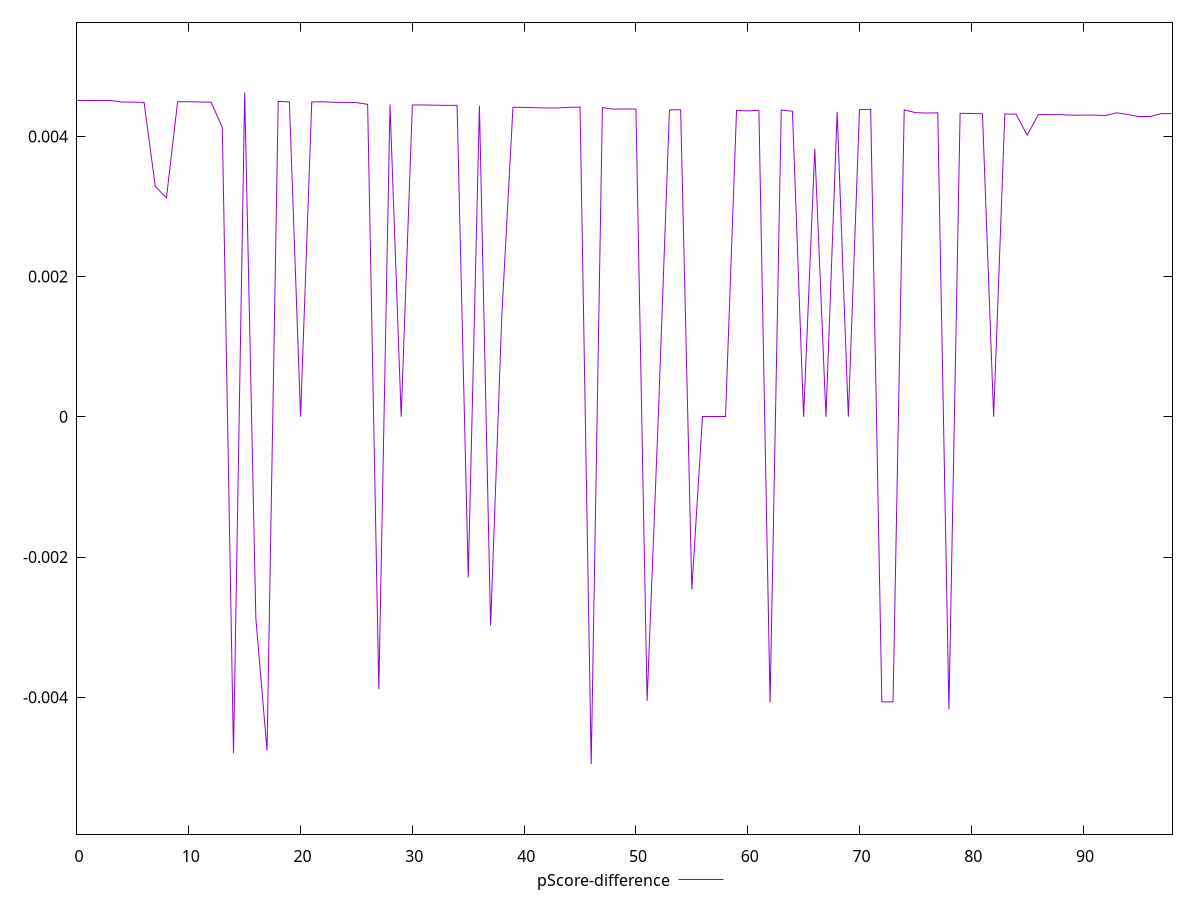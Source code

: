 reset

$pScoreDifference <<EOF
0 0.004513605938625043
1 0.004511833591893943
2 0.004512619263435325
3 0.004513170763544183
4 0.00449013019775496
5 0.004488703956522455
6 0.00448539655190866
7 0.003289907992587493
8 0.0031206300044091667
9 0.004495525575316239
10 0.004495085524569509
11 0.004490781408443001
12 0.004488247623702757
13 0.004126313630644307
14 -0.004797673934013202
15 0.004627827094099202
16 -0.0028767722404343665
17 -0.004757997154336113
18 0.0044987092159538
19 0.004492747439203526
20 0
21 0.004491382382695641
22 0.004494084083404182
23 0.004486345665291935
24 0.004485237258384012
25 0.004482391913446349
26 0.004457366641499039
27 -0.0038867077103451053
28 0.004453965045153663
29 0
30 0.004448277851354765
31 0.004448683752908744
32 0.00444526765468245
33 0.004443064483462433
34 0.0044425137048252905
35 -0.00229246332883426
36 0.004437006230124663
37 -0.002980066147292515
38 0.0014353344620131603
39 0.004415538777992889
40 0.004413991872733614
41 0.004409821925381752
42 0.004405504602052024
43 0.00440602430238346
44 0.004414845366603859
45 0.004418052807170003
46 -0.004953082929993469
47 0.004410553164670428
48 0.004388257775742532
49 0.004391756520474355
50 0.004390772088376849
51 -0.0040523450230791624
52 0
53 0.004377948794176578
54 0.004380640029932825
55 -0.002459906654390054
56 0
57 0
58 0
59 0.004371416042344867
60 0.004363422323775401
61 0.004373114905980302
62 -0.004073159947242888
63 0.004375905830370619
64 0.004359766454860969
65 0
66 0.003824664226031005
67 0
68 0.004352056981013597
69 0
70 0.004382923454950394
71 0.00438525523982386
72 -0.00406691444771462
73 -0.004065471226280648
74 0.004378542652245299
75 0.00433852448415889
76 0.004333847484406961
77 0.0043364366430588275
78 -0.004175071221945381
79 0.004329518074292549
80 0.004326839876945987
81 0.00432291811209945
82 0
83 0.004320175460365949
84 0.004317962417854315
85 0.004017199296628471
86 0.004311624792326385
87 0.004310889695526732
88 0.004310285060678931
89 0.004303261588027574
90 0.0043035144193800945
91 0.0043046753076843025
92 0.0042976499910509225
93 0.004336639384852459
94 0.0043126882624891505
95 0.004290620594688044
96 0.004290620594688044
97 0.004324833117997473
98 0.0043247714083125
EOF

set key outside below
set xrange [0:98]
set yrange [-0.005953082929993469:0.005627827094099202]
set trange [-0.005953082929993469:0.005627827094099202]
set terminal svg size 640, 500 enhanced background rgb 'white'
set output "reports/report_00027_2021-02-24T12-40-31.850Z/uses-long-cache-ttl/samples/card/pScore-difference/values.svg"

plot $pScoreDifference title "pScore-difference" with line

reset
